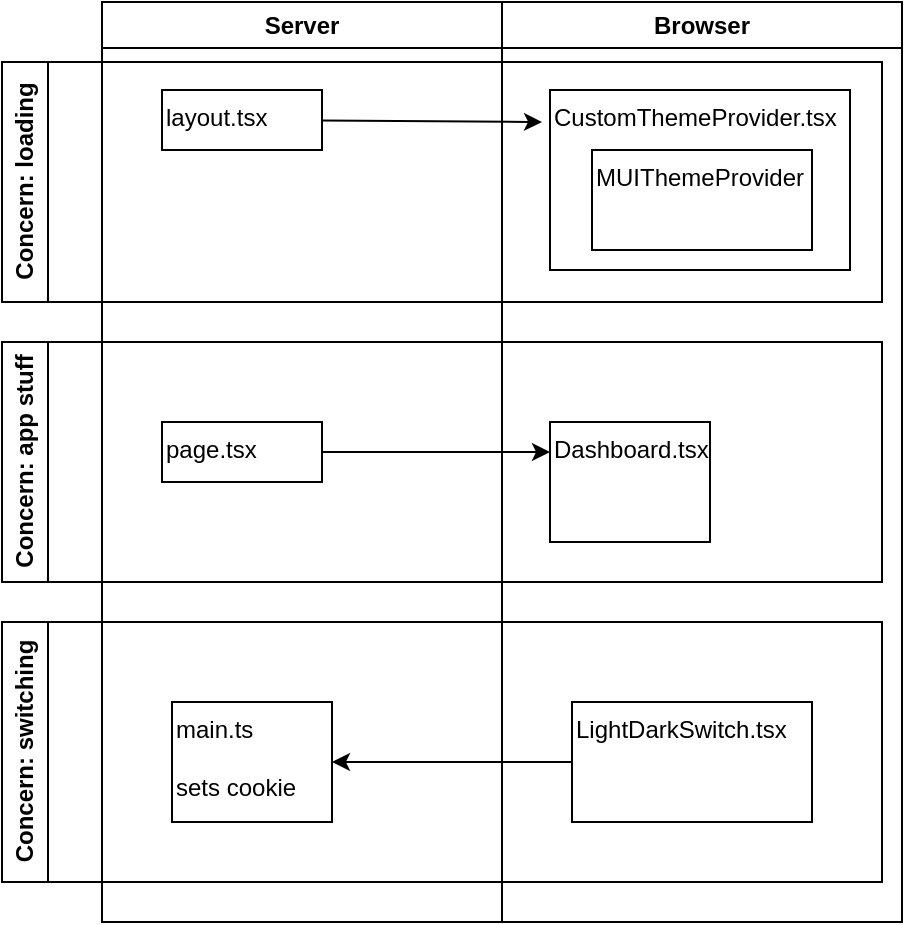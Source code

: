 <mxfile>
    <diagram id="koXbLAuU0xPHTZI7kgfI" name="Page-1">
        <mxGraphModel dx="741" dy="418" grid="1" gridSize="10" guides="1" tooltips="1" connect="1" arrows="1" fold="1" page="1" pageScale="1" pageWidth="827" pageHeight="1169" math="0" shadow="0">
            <root>
                <mxCell id="0"/>
                <mxCell id="1" parent="0"/>
                <mxCell id="2" value="Browser" style="swimlane;whiteSpace=wrap;html=1;" parent="1" vertex="1">
                    <mxGeometry x="340" y="110" width="200" height="460" as="geometry"/>
                </mxCell>
                <mxCell id="6" value="CustomThemeProvider.tsx" style="rounded=0;whiteSpace=wrap;html=1;align=left;verticalAlign=top;" parent="2" vertex="1">
                    <mxGeometry x="24" y="44" width="150" height="90" as="geometry"/>
                </mxCell>
                <mxCell id="7" value="MUIThemeProvider" style="rounded=0;whiteSpace=wrap;html=1;align=left;verticalAlign=top;" parent="2" vertex="1">
                    <mxGeometry x="45" y="74" width="110" height="50" as="geometry"/>
                </mxCell>
                <mxCell id="11" value="LightDarkSwitch.tsx" style="rounded=0;whiteSpace=wrap;html=1;align=left;verticalAlign=top;" parent="2" vertex="1">
                    <mxGeometry x="35" y="350" width="120" height="60" as="geometry"/>
                </mxCell>
                <mxCell id="3" value="Server" style="swimlane;whiteSpace=wrap;html=1;" parent="1" vertex="1">
                    <mxGeometry x="140" y="110" width="200" height="460" as="geometry"/>
                </mxCell>
                <mxCell id="4" value="main.ts&lt;br&gt;&lt;br&gt;sets cookie" style="rounded=0;whiteSpace=wrap;html=1;align=left;verticalAlign=top;" parent="3" vertex="1">
                    <mxGeometry x="35" y="350" width="80" height="60" as="geometry"/>
                </mxCell>
                <mxCell id="8" value="layout.tsx" style="rounded=0;whiteSpace=wrap;html=1;align=left;verticalAlign=top;" parent="3" vertex="1">
                    <mxGeometry x="30" y="44" width="80" height="30" as="geometry"/>
                </mxCell>
                <mxCell id="9" style="edgeStyle=none;html=1;" parent="1" source="8" edge="1">
                    <mxGeometry relative="1" as="geometry">
                        <mxPoint x="360" y="170" as="targetPoint"/>
                    </mxGeometry>
                </mxCell>
                <mxCell id="12" style="edgeStyle=none;html=1;entryX=1;entryY=0.5;entryDx=0;entryDy=0;" parent="1" source="11" target="4" edge="1">
                    <mxGeometry relative="1" as="geometry"/>
                </mxCell>
                <mxCell id="16" value="Concern: switching" style="swimlane;horizontal=0;whiteSpace=wrap;html=1;" vertex="1" parent="1">
                    <mxGeometry x="90" y="420" width="440" height="130" as="geometry"/>
                </mxCell>
                <mxCell id="17" value="Concern: app stuff" style="swimlane;horizontal=0;whiteSpace=wrap;html=1;" vertex="1" parent="1">
                    <mxGeometry x="90" y="280" width="440" height="120" as="geometry"/>
                </mxCell>
                <mxCell id="13" value="page.tsx" style="rounded=0;whiteSpace=wrap;html=1;align=left;verticalAlign=top;" parent="17" vertex="1">
                    <mxGeometry x="80" y="40" width="80" height="30" as="geometry"/>
                </mxCell>
                <mxCell id="10" value="Dashboard.tsx" style="rounded=0;whiteSpace=wrap;html=1;align=left;verticalAlign=top;" parent="17" vertex="1">
                    <mxGeometry x="274" y="40" width="80" height="60" as="geometry"/>
                </mxCell>
                <mxCell id="14" style="edgeStyle=none;html=1;entryX=0;entryY=0.25;entryDx=0;entryDy=0;" parent="17" source="13" target="10" edge="1">
                    <mxGeometry relative="1" as="geometry"/>
                </mxCell>
                <mxCell id="18" value="Concern: loading" style="swimlane;horizontal=0;whiteSpace=wrap;html=1;" vertex="1" parent="1">
                    <mxGeometry x="90" y="140" width="440" height="120" as="geometry"/>
                </mxCell>
            </root>
        </mxGraphModel>
    </diagram>
</mxfile>